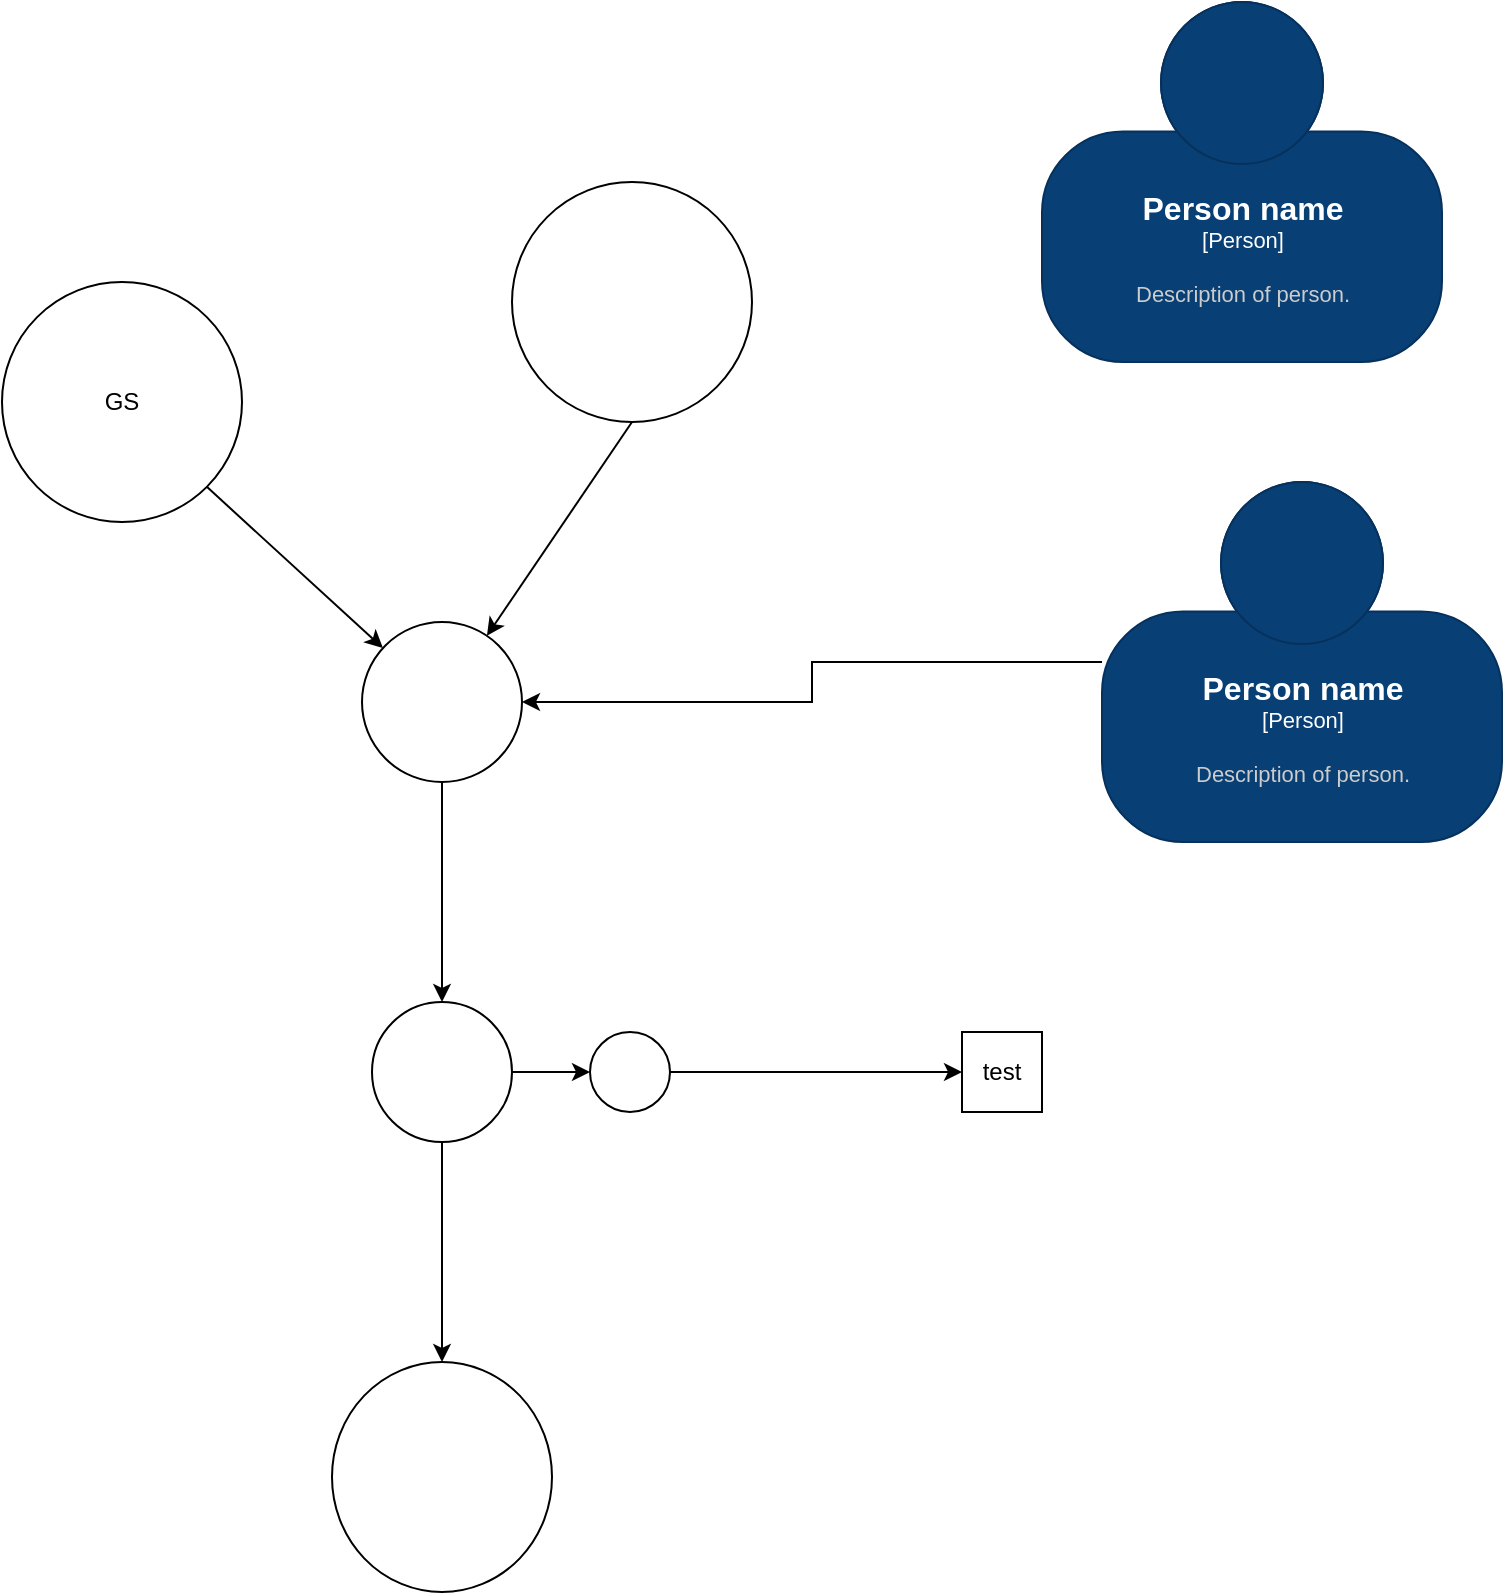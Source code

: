 <mxfile version="15.5.9" type="device"><diagram id="6a731a19-8d31-9384-78a2-239565b7b9f0" name="Page-1"><mxGraphModel dx="1710" dy="2130" grid="1" gridSize="10" guides="1" tooltips="1" connect="1" arrows="1" fold="1" page="1" pageScale="1" pageWidth="827" pageHeight="1169" background="none" math="0" shadow="0"><root><mxCell id="0"/><mxCell id="1" parent="0"/><mxCell id="gd8OTrIkcdehhr4A4Dpv-2257" value="GS" style="ellipse;whiteSpace=wrap;html=1;" vertex="1" parent="1"><mxGeometry x="100" y="60" width="120" height="120" as="geometry"/></mxCell><mxCell id="gd8OTrIkcdehhr4A4Dpv-2258" value="" style="ellipse;whiteSpace=wrap;html=1;" vertex="1" parent="1"><mxGeometry x="355" y="10" width="120" height="120" as="geometry"/></mxCell><mxCell id="gd8OTrIkcdehhr4A4Dpv-2259" value="" style="ellipse;whiteSpace=wrap;html=1;rotation=0;" vertex="1" parent="1"><mxGeometry x="280" y="230" width="80" height="80" as="geometry"/></mxCell><mxCell id="gd8OTrIkcdehhr4A4Dpv-2260" value="" style="endArrow=classic;html=1;rounded=0;exitX=0.5;exitY=1;exitDx=0;exitDy=0;" edge="1" parent="1" source="gd8OTrIkcdehhr4A4Dpv-2258" target="gd8OTrIkcdehhr4A4Dpv-2259"><mxGeometry width="50" height="50" relative="1" as="geometry"><mxPoint x="560" y="80" as="sourcePoint"/><mxPoint x="610" y="30" as="targetPoint"/></mxGeometry></mxCell><mxCell id="gd8OTrIkcdehhr4A4Dpv-2262" value="" style="endArrow=classic;html=1;rounded=0;exitX=1;exitY=1;exitDx=0;exitDy=0;" edge="1" parent="1" source="gd8OTrIkcdehhr4A4Dpv-2257" target="gd8OTrIkcdehhr4A4Dpv-2259"><mxGeometry width="50" height="50" relative="1" as="geometry"><mxPoint x="560" y="80" as="sourcePoint"/><mxPoint x="610" y="30" as="targetPoint"/></mxGeometry></mxCell><mxCell id="gd8OTrIkcdehhr4A4Dpv-2269" style="edgeStyle=orthogonalEdgeStyle;rounded=0;orthogonalLoop=1;jettySize=auto;html=1;" edge="1" parent="1" source="gd8OTrIkcdehhr4A4Dpv-2263" target="gd8OTrIkcdehhr4A4Dpv-2267"><mxGeometry relative="1" as="geometry"/></mxCell><mxCell id="gd8OTrIkcdehhr4A4Dpv-2263" value="" style="ellipse;whiteSpace=wrap;html=1;" vertex="1" parent="1"><mxGeometry x="285" y="420" width="70" height="70" as="geometry"/></mxCell><mxCell id="gd8OTrIkcdehhr4A4Dpv-2264" value="" style="endArrow=classic;html=1;rounded=0;exitX=0.5;exitY=1;exitDx=0;exitDy=0;" edge="1" parent="1" source="gd8OTrIkcdehhr4A4Dpv-2259" target="gd8OTrIkcdehhr4A4Dpv-2263"><mxGeometry width="50" height="50" relative="1" as="geometry"><mxPoint x="560" y="290" as="sourcePoint"/><mxPoint x="610" y="240" as="targetPoint"/></mxGeometry></mxCell><mxCell id="gd8OTrIkcdehhr4A4Dpv-2265" value="" style="ellipse;whiteSpace=wrap;html=1;" vertex="1" parent="1"><mxGeometry x="265" y="600" width="110" height="115" as="geometry"/></mxCell><mxCell id="gd8OTrIkcdehhr4A4Dpv-2266" value="" style="endArrow=classic;html=1;rounded=0;exitX=0.5;exitY=1;exitDx=0;exitDy=0;entryX=0.5;entryY=0;entryDx=0;entryDy=0;" edge="1" parent="1" source="gd8OTrIkcdehhr4A4Dpv-2263" target="gd8OTrIkcdehhr4A4Dpv-2265"><mxGeometry width="50" height="50" relative="1" as="geometry"><mxPoint x="319.647" y="318.637" as="sourcePoint"/><mxPoint x="370.08" y="430" as="targetPoint"/></mxGeometry></mxCell><mxCell id="gd8OTrIkcdehhr4A4Dpv-2270" style="edgeStyle=orthogonalEdgeStyle;rounded=0;orthogonalLoop=1;jettySize=auto;html=1;" edge="1" parent="1" source="gd8OTrIkcdehhr4A4Dpv-2267" target="gd8OTrIkcdehhr4A4Dpv-2268"><mxGeometry relative="1" as="geometry"/></mxCell><mxCell id="gd8OTrIkcdehhr4A4Dpv-2267" value="" style="ellipse;whiteSpace=wrap;html=1;" vertex="1" parent="1"><mxGeometry x="394" y="435" width="40" height="40" as="geometry"/></mxCell><mxCell id="gd8OTrIkcdehhr4A4Dpv-2268" value="test" style="circle;whiteSpace=wrap;html=1;rounded=0;glass=0;" vertex="1" parent="1"><mxGeometry x="580" y="435" width="40" height="40" as="geometry"/></mxCell><mxCell id="ISziP8t6Kf8gYsEREXAE-2" style="edgeStyle=orthogonalEdgeStyle;rounded=0;orthogonalLoop=1;jettySize=auto;html=1;" edge="1" parent="1" source="ISziP8t6Kf8gYsEREXAE-1" target="gd8OTrIkcdehhr4A4Dpv-2259"><mxGeometry relative="1" as="geometry"/></mxCell><object placeholders="1" c4Name="Person name" c4Type="Person" c4Description="Description of person." label="&lt;font style=&quot;font-size: 16px&quot;&gt;&lt;b&gt;%c4Name%&lt;/b&gt;&lt;/font&gt;&lt;div&gt;[%c4Type%]&lt;/div&gt;&lt;br&gt;&lt;div&gt;&lt;font style=&quot;font-size: 11px&quot;&gt;&lt;font color=&quot;#cccccc&quot;&gt;%c4Description%&lt;/font&gt;&lt;/div&gt;" id="ISziP8t6Kf8gYsEREXAE-1"><mxCell style="html=1;fontSize=11;dashed=0;whitespace=wrap;fillColor=#083F75;strokeColor=#06315C;fontColor=#ffffff;shape=mxgraph.c4.person2;align=center;metaEdit=1;points=[[0.5,0,0],[1,0.5,0],[1,0.75,0],[0.75,1,0],[0.5,1,0],[0.25,1,0],[0,0.75,0],[0,0.5,0]];metaData={&quot;c4Type&quot;:{&quot;editable&quot;:false}};resizable=0;rounded=0;glass=0;" vertex="1" parent="1"><mxGeometry x="650" y="160" width="200" height="180" as="geometry"/></mxCell></object><object placeholders="1" c4Name="Person name" c4Type="Person" c4Description="Description of person." label="&lt;font style=&quot;font-size: 16px&quot;&gt;&lt;b&gt;%c4Name%&lt;/b&gt;&lt;/font&gt;&lt;div&gt;[%c4Type%]&lt;/div&gt;&lt;br&gt;&lt;div&gt;&lt;font style=&quot;font-size: 11px&quot;&gt;&lt;font color=&quot;#cccccc&quot;&gt;%c4Description%&lt;/font&gt;&lt;/div&gt;" id="ISziP8t6Kf8gYsEREXAE-3"><mxCell style="html=1;fontSize=11;dashed=0;whitespace=wrap;fillColor=#083F75;strokeColor=#06315C;fontColor=#ffffff;shape=mxgraph.c4.person2;align=center;metaEdit=1;points=[[0.5,0,0],[1,0.5,0],[1,0.75,0],[0.75,1,0],[0.5,1,0],[0.25,1,0],[0,0.75,0],[0,0.5,0]];metaData={&quot;c4Type&quot;:{&quot;editable&quot;:false}};resizable=0;rounded=0;glass=0;" vertex="1" parent="1"><mxGeometry x="620" y="-80" width="200" height="180" as="geometry"/></mxCell></object></root></mxGraphModel></diagram></mxfile>